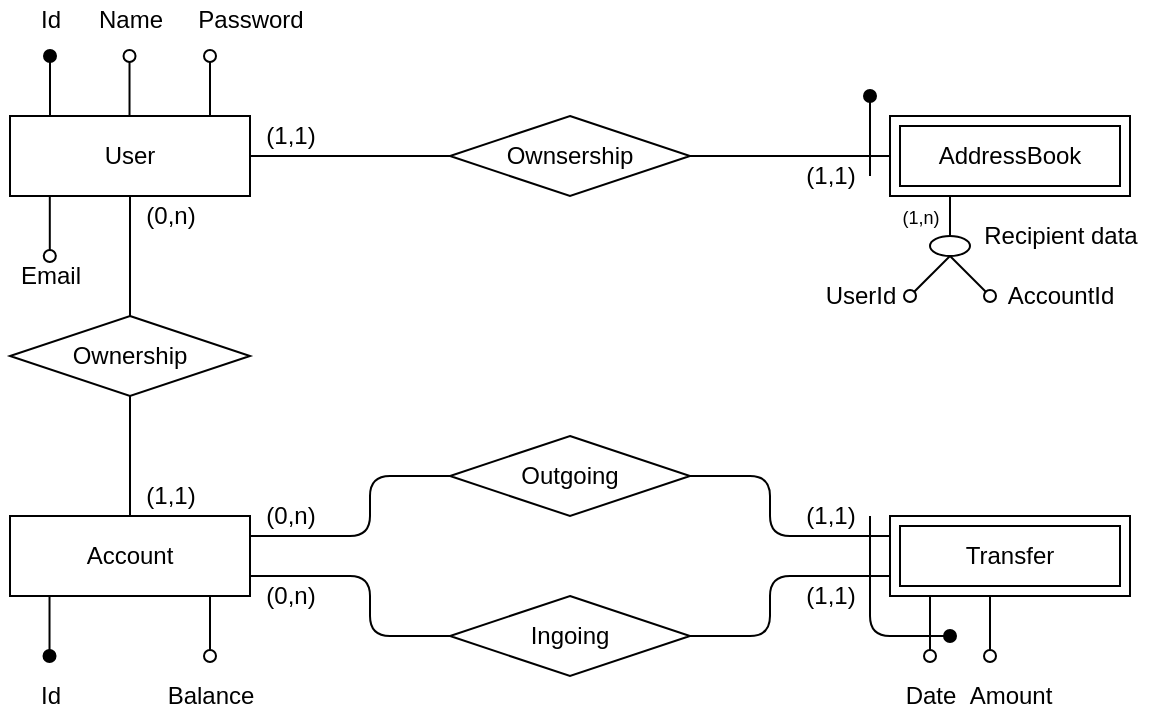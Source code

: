<mxfile version="12.9.13" type="device"><diagram id="C5RBs43oDa-KdzZeNtuy" name="ER"><mxGraphModel dx="749" dy="556" grid="1" gridSize="10" guides="1" tooltips="1" connect="1" arrows="1" fold="1" page="1" pageScale="1" pageWidth="650" pageHeight="425" math="0" shadow="0"><root><mxCell id="WIyWlLk6GJQsqaUBKTNV-0"/><mxCell id="WIyWlLk6GJQsqaUBKTNV-1" parent="WIyWlLk6GJQsqaUBKTNV-0"/><mxCell id="PuKKiE_UmwPGPUZz8DtY-0" value="User" style="rounded=0;whiteSpace=wrap;html=1;" parent="WIyWlLk6GJQsqaUBKTNV-1" vertex="1"><mxGeometry x="40" y="80" width="120" height="40" as="geometry"/></mxCell><mxCell id="PuKKiE_UmwPGPUZz8DtY-1" value="Account" style="rounded=0;whiteSpace=wrap;html=1;" parent="WIyWlLk6GJQsqaUBKTNV-1" vertex="1"><mxGeometry x="40" y="280" width="120" height="40" as="geometry"/></mxCell><mxCell id="PuKKiE_UmwPGPUZz8DtY-3" value="Ownership" style="rhombus;whiteSpace=wrap;html=1;" parent="WIyWlLk6GJQsqaUBKTNV-1" vertex="1"><mxGeometry x="40" y="180" width="120" height="40" as="geometry"/></mxCell><mxCell id="PuKKiE_UmwPGPUZz8DtY-4" value="" style="endArrow=none;html=1;entryX=0.5;entryY=1;entryDx=0;entryDy=0;exitX=0.5;exitY=0;exitDx=0;exitDy=0;" parent="WIyWlLk6GJQsqaUBKTNV-1" source="PuKKiE_UmwPGPUZz8DtY-3" target="PuKKiE_UmwPGPUZz8DtY-0" edge="1"><mxGeometry width="50" height="50" relative="1" as="geometry"><mxPoint x="80" y="190" as="sourcePoint"/><mxPoint x="130" y="140" as="targetPoint"/></mxGeometry></mxCell><mxCell id="PuKKiE_UmwPGPUZz8DtY-6" value="" style="endArrow=none;html=1;entryX=0.5;entryY=1;entryDx=0;entryDy=0;exitX=0.5;exitY=0;exitDx=0;exitDy=0;" parent="WIyWlLk6GJQsqaUBKTNV-1" source="PuKKiE_UmwPGPUZz8DtY-1" target="PuKKiE_UmwPGPUZz8DtY-3" edge="1"><mxGeometry width="50" height="50" relative="1" as="geometry"><mxPoint x="80" y="280" as="sourcePoint"/><mxPoint x="130" y="230" as="targetPoint"/></mxGeometry></mxCell><mxCell id="PuKKiE_UmwPGPUZz8DtY-7" value="Outgoing" style="rhombus;whiteSpace=wrap;html=1;" parent="WIyWlLk6GJQsqaUBKTNV-1" vertex="1"><mxGeometry x="260" y="240" width="120" height="40" as="geometry"/></mxCell><mxCell id="PuKKiE_UmwPGPUZz8DtY-8" value="Ingoing" style="rhombus;whiteSpace=wrap;html=1;" parent="WIyWlLk6GJQsqaUBKTNV-1" vertex="1"><mxGeometry x="260" y="320" width="120" height="40" as="geometry"/></mxCell><mxCell id="PuKKiE_UmwPGPUZz8DtY-9" value="" style="endArrow=none;html=1;entryX=0;entryY=0.5;entryDx=0;entryDy=0;exitX=1;exitY=0.25;exitDx=0;exitDy=0;" parent="WIyWlLk6GJQsqaUBKTNV-1" source="PuKKiE_UmwPGPUZz8DtY-1" target="PuKKiE_UmwPGPUZz8DtY-7" edge="1"><mxGeometry width="50" height="50" relative="1" as="geometry"><mxPoint x="200" y="300" as="sourcePoint"/><mxPoint x="250" y="250" as="targetPoint"/><Array as="points"><mxPoint x="220" y="290"/><mxPoint x="220" y="260"/></Array></mxGeometry></mxCell><mxCell id="PuKKiE_UmwPGPUZz8DtY-10" value="" style="endArrow=none;html=1;exitX=1;exitY=0.75;exitDx=0;exitDy=0;entryX=0;entryY=0.5;entryDx=0;entryDy=0;" parent="WIyWlLk6GJQsqaUBKTNV-1" source="PuKKiE_UmwPGPUZz8DtY-1" target="PuKKiE_UmwPGPUZz8DtY-8" edge="1"><mxGeometry width="50" height="50" relative="1" as="geometry"><mxPoint x="190" y="360" as="sourcePoint"/><mxPoint x="240" y="310" as="targetPoint"/><Array as="points"><mxPoint x="220" y="310"/><mxPoint x="220" y="340"/></Array></mxGeometry></mxCell><mxCell id="PuKKiE_UmwPGPUZz8DtY-11" value="" style="endArrow=none;html=1;exitX=1;exitY=0.5;exitDx=0;exitDy=0;entryX=0;entryY=0.25;entryDx=0;entryDy=0;" parent="WIyWlLk6GJQsqaUBKTNV-1" source="PuKKiE_UmwPGPUZz8DtY-7" edge="1"><mxGeometry width="50" height="50" relative="1" as="geometry"><mxPoint x="410" y="280" as="sourcePoint"/><mxPoint x="480" y="290.0" as="targetPoint"/><Array as="points"><mxPoint x="420" y="260"/><mxPoint x="420" y="290"/></Array></mxGeometry></mxCell><mxCell id="PuKKiE_UmwPGPUZz8DtY-12" value="" style="endArrow=none;html=1;exitX=1;exitY=0.5;exitDx=0;exitDy=0;entryX=0;entryY=0.75;entryDx=0;entryDy=0;" parent="WIyWlLk6GJQsqaUBKTNV-1" source="PuKKiE_UmwPGPUZz8DtY-8" edge="1"><mxGeometry width="50" height="50" relative="1" as="geometry"><mxPoint x="400" y="370" as="sourcePoint"/><mxPoint x="480" y="310.0" as="targetPoint"/><Array as="points"><mxPoint x="420" y="340"/><mxPoint x="420" y="310"/></Array></mxGeometry></mxCell><mxCell id="PuKKiE_UmwPGPUZz8DtY-13" value="" style="endArrow=oval;html=1;rounded=1;endFill=1;exitX=0.5;exitY=0;exitDx=0;exitDy=0;" parent="WIyWlLk6GJQsqaUBKTNV-1" edge="1"><mxGeometry width="50" height="50" relative="1" as="geometry"><mxPoint x="60" y="80" as="sourcePoint"/><mxPoint x="60" y="50" as="targetPoint"/></mxGeometry></mxCell><mxCell id="PuKKiE_UmwPGPUZz8DtY-16" value="" style="endArrow=oval;html=1;rounded=1;endFill=0;exitX=0.75;exitY=0;exitDx=0;exitDy=0;" parent="WIyWlLk6GJQsqaUBKTNV-1" edge="1"><mxGeometry width="50" height="50" relative="1" as="geometry"><mxPoint x="99.76" y="80" as="sourcePoint"/><mxPoint x="99.76" y="50" as="targetPoint"/></mxGeometry></mxCell><mxCell id="PuKKiE_UmwPGPUZz8DtY-19" value="" style="endArrow=oval;html=1;rounded=1;endFill=0;exitX=0.75;exitY=0;exitDx=0;exitDy=0;" parent="WIyWlLk6GJQsqaUBKTNV-1" edge="1"><mxGeometry width="50" height="50" relative="1" as="geometry"><mxPoint x="140.0" y="80" as="sourcePoint"/><mxPoint x="140" y="50" as="targetPoint"/></mxGeometry></mxCell><mxCell id="PuKKiE_UmwPGPUZz8DtY-20" value="Id" style="text;html=1;align=center;verticalAlign=middle;resizable=0;points=[];autosize=1;" parent="WIyWlLk6GJQsqaUBKTNV-1" vertex="1"><mxGeometry x="45" y="22" width="30" height="20" as="geometry"/></mxCell><mxCell id="PuKKiE_UmwPGPUZz8DtY-24" value="Name" style="text;html=1;align=center;verticalAlign=middle;resizable=0;points=[];autosize=1;" parent="WIyWlLk6GJQsqaUBKTNV-1" vertex="1"><mxGeometry x="75" y="22" width="50" height="20" as="geometry"/></mxCell><mxCell id="PuKKiE_UmwPGPUZz8DtY-25" value="Password" style="text;html=1;align=center;verticalAlign=middle;resizable=0;points=[];autosize=1;" parent="WIyWlLk6GJQsqaUBKTNV-1" vertex="1"><mxGeometry x="125" y="22" width="70" height="20" as="geometry"/></mxCell><mxCell id="PuKKiE_UmwPGPUZz8DtY-26" value="" style="endArrow=oval;html=1;rounded=1;endFill=1;exitX=0.25;exitY=1;exitDx=0;exitDy=0;" parent="WIyWlLk6GJQsqaUBKTNV-1" edge="1"><mxGeometry width="50" height="50" relative="1" as="geometry"><mxPoint x="59.76" y="320" as="sourcePoint"/><mxPoint x="59.76" y="350" as="targetPoint"/></mxGeometry></mxCell><mxCell id="PuKKiE_UmwPGPUZz8DtY-27" value="(0,n)" style="text;html=1;align=center;verticalAlign=middle;resizable=0;points=[];autosize=1;" parent="WIyWlLk6GJQsqaUBKTNV-1" vertex="1"><mxGeometry x="100" y="120" width="40" height="20" as="geometry"/></mxCell><mxCell id="PuKKiE_UmwPGPUZz8DtY-28" value="(1,1)" style="text;html=1;align=center;verticalAlign=middle;resizable=0;points=[];autosize=1;" parent="WIyWlLk6GJQsqaUBKTNV-1" vertex="1"><mxGeometry x="100" y="260" width="40" height="20" as="geometry"/></mxCell><mxCell id="PuKKiE_UmwPGPUZz8DtY-29" value="" style="endArrow=oval;html=1;rounded=1;endFill=0;exitX=0.75;exitY=1;exitDx=0;exitDy=0;" parent="WIyWlLk6GJQsqaUBKTNV-1" edge="1"><mxGeometry width="50" height="50" relative="1" as="geometry"><mxPoint x="140" y="320" as="sourcePoint"/><mxPoint x="140" y="350" as="targetPoint"/></mxGeometry></mxCell><mxCell id="PuKKiE_UmwPGPUZz8DtY-30" value="Id" style="text;html=1;align=center;verticalAlign=middle;resizable=0;points=[];autosize=1;" parent="WIyWlLk6GJQsqaUBKTNV-1" vertex="1"><mxGeometry x="45" y="360" width="30" height="20" as="geometry"/></mxCell><mxCell id="PuKKiE_UmwPGPUZz8DtY-31" value="Balance" style="text;html=1;align=center;verticalAlign=middle;resizable=0;points=[];autosize=1;" parent="WIyWlLk6GJQsqaUBKTNV-1" vertex="1"><mxGeometry x="110" y="360" width="60" height="20" as="geometry"/></mxCell><mxCell id="PuKKiE_UmwPGPUZz8DtY-33" value="(0,n)" style="text;html=1;align=center;verticalAlign=middle;resizable=0;points=[];autosize=1;" parent="WIyWlLk6GJQsqaUBKTNV-1" vertex="1"><mxGeometry x="160" y="270" width="40" height="20" as="geometry"/></mxCell><mxCell id="PuKKiE_UmwPGPUZz8DtY-34" value="(0,n)" style="text;html=1;align=center;verticalAlign=middle;resizable=0;points=[];autosize=1;" parent="WIyWlLk6GJQsqaUBKTNV-1" vertex="1"><mxGeometry x="160" y="310" width="40" height="20" as="geometry"/></mxCell><mxCell id="PuKKiE_UmwPGPUZz8DtY-35" value="(1,1)" style="text;html=1;align=center;verticalAlign=middle;resizable=0;points=[];autosize=1;" parent="WIyWlLk6GJQsqaUBKTNV-1" vertex="1"><mxGeometry x="430" y="310" width="40" height="20" as="geometry"/></mxCell><mxCell id="PuKKiE_UmwPGPUZz8DtY-36" value="(1,1)" style="text;html=1;align=center;verticalAlign=middle;resizable=0;points=[];autosize=1;" parent="WIyWlLk6GJQsqaUBKTNV-1" vertex="1"><mxGeometry x="430" y="270" width="40" height="20" as="geometry"/></mxCell><mxCell id="PuKKiE_UmwPGPUZz8DtY-37" value="" style="endArrow=oval;html=1;rounded=1;endFill=0;exitX=0.25;exitY=1;exitDx=0;exitDy=0;" parent="WIyWlLk6GJQsqaUBKTNV-1" edge="1"><mxGeometry width="50" height="50" relative="1" as="geometry"><mxPoint x="500" y="320.0" as="sourcePoint"/><mxPoint x="500" y="350.0" as="targetPoint"/></mxGeometry></mxCell><mxCell id="PuKKiE_UmwPGPUZz8DtY-38" value="" style="endArrow=oval;html=1;rounded=1;endFill=0;exitX=0.25;exitY=1;exitDx=0;exitDy=0;" parent="WIyWlLk6GJQsqaUBKTNV-1" edge="1"><mxGeometry width="50" height="50" relative="1" as="geometry"><mxPoint x="530" y="320.0" as="sourcePoint"/><mxPoint x="530" y="350.0" as="targetPoint"/></mxGeometry></mxCell><mxCell id="PuKKiE_UmwPGPUZz8DtY-41" value="" style="endArrow=oval;html=1;rounded=1;endFill=1;exitX=0.25;exitY=1;exitDx=0;exitDy=0;" parent="WIyWlLk6GJQsqaUBKTNV-1" edge="1"><mxGeometry width="50" height="50" relative="1" as="geometry"><mxPoint x="470" y="280.0" as="sourcePoint"/><mxPoint x="510" y="340" as="targetPoint"/><Array as="points"><mxPoint x="470" y="340"/></Array></mxGeometry></mxCell><mxCell id="PuKKiE_UmwPGPUZz8DtY-46" value="Date" style="text;html=1;align=center;verticalAlign=middle;resizable=0;points=[];autosize=1;" parent="WIyWlLk6GJQsqaUBKTNV-1" vertex="1"><mxGeometry x="480" y="360" width="40" height="20" as="geometry"/></mxCell><mxCell id="PuKKiE_UmwPGPUZz8DtY-47" value="Amount" style="text;html=1;align=center;verticalAlign=middle;resizable=0;points=[];autosize=1;" parent="WIyWlLk6GJQsqaUBKTNV-1" vertex="1"><mxGeometry x="510" y="360" width="60" height="20" as="geometry"/></mxCell><mxCell id="GuyVWM0a7it4ADwMBtFW-1" value="Transfer" style="shape=ext;margin=3;double=1;whiteSpace=wrap;html=1;align=center;" parent="WIyWlLk6GJQsqaUBKTNV-1" vertex="1"><mxGeometry x="480" y="280" width="120" height="40" as="geometry"/></mxCell><mxCell id="s60Wco-VQgOFe05iesaH-1" value="Ownsership" style="rhombus;whiteSpace=wrap;html=1;" parent="WIyWlLk6GJQsqaUBKTNV-1" vertex="1"><mxGeometry x="260" y="80" width="120" height="40" as="geometry"/></mxCell><mxCell id="s60Wco-VQgOFe05iesaH-3" value="" style="endArrow=none;html=1;exitX=1;exitY=0.5;exitDx=0;exitDy=0;entryX=0;entryY=0.5;entryDx=0;entryDy=0;" parent="WIyWlLk6GJQsqaUBKTNV-1" source="PuKKiE_UmwPGPUZz8DtY-0" target="s60Wco-VQgOFe05iesaH-1" edge="1"><mxGeometry width="50" height="50" relative="1" as="geometry"><mxPoint x="170" y="160" as="sourcePoint"/><mxPoint x="220" y="140" as="targetPoint"/><Array as="points"/></mxGeometry></mxCell><mxCell id="s60Wco-VQgOFe05iesaH-5" value="(1,1)" style="text;html=1;align=center;verticalAlign=middle;resizable=0;points=[];autosize=1;" parent="WIyWlLk6GJQsqaUBKTNV-1" vertex="1"><mxGeometry x="160" y="80" width="40" height="20" as="geometry"/></mxCell><mxCell id="s60Wco-VQgOFe05iesaH-9" value="" style="endArrow=oval;html=1;rounded=1;endFill=0;" parent="WIyWlLk6GJQsqaUBKTNV-1" edge="1"><mxGeometry width="50" height="50" relative="1" as="geometry"><mxPoint x="59.9" y="120" as="sourcePoint"/><mxPoint x="59.9" y="150.0" as="targetPoint"/></mxGeometry></mxCell><mxCell id="s60Wco-VQgOFe05iesaH-10" value="Email" style="text;html=1;align=center;verticalAlign=middle;resizable=0;points=[];autosize=1;" parent="WIyWlLk6GJQsqaUBKTNV-1" vertex="1"><mxGeometry x="35" y="150" width="50" height="20" as="geometry"/></mxCell><mxCell id="s60Wco-VQgOFe05iesaH-14" value="" style="endArrow=none;html=1;exitX=0;exitY=0.5;exitDx=0;exitDy=0;entryX=1;entryY=0.5;entryDx=0;entryDy=0;" parent="WIyWlLk6GJQsqaUBKTNV-1" source="s60Wco-VQgOFe05iesaH-15" target="s60Wco-VQgOFe05iesaH-1" edge="1"><mxGeometry width="50" height="50" relative="1" as="geometry"><mxPoint x="490.12" y="120.24" as="sourcePoint"/><mxPoint x="440" y="140" as="targetPoint"/><Array as="points"/></mxGeometry></mxCell><mxCell id="s60Wco-VQgOFe05iesaH-15" value="AddressBook" style="shape=ext;margin=3;double=1;whiteSpace=wrap;html=1;align=center;" parent="WIyWlLk6GJQsqaUBKTNV-1" vertex="1"><mxGeometry x="480" y="80" width="120" height="40" as="geometry"/></mxCell><mxCell id="s60Wco-VQgOFe05iesaH-16" value="(1,1)" style="text;html=1;align=center;verticalAlign=middle;resizable=0;points=[];autosize=1;" parent="WIyWlLk6GJQsqaUBKTNV-1" vertex="1"><mxGeometry x="430" y="100" width="40" height="20" as="geometry"/></mxCell><mxCell id="m_pOlUjHomqY4JfUGShH-0" value="" style="endArrow=oval;html=1;rounded=1;endFill=1;exitX=0.25;exitY=1;exitDx=0;exitDy=0;" edge="1" parent="WIyWlLk6GJQsqaUBKTNV-1"><mxGeometry width="50" height="50" relative="1" as="geometry"><mxPoint x="470" y="110.0" as="sourcePoint"/><mxPoint x="470" y="70" as="targetPoint"/><Array as="points"/></mxGeometry></mxCell><mxCell id="m_pOlUjHomqY4JfUGShH-3" value="" style="endArrow=none;html=1;entryX=0.25;entryY=1;entryDx=0;entryDy=0;" edge="1" parent="WIyWlLk6GJQsqaUBKTNV-1" target="s60Wco-VQgOFe05iesaH-15"><mxGeometry width="50" height="50" relative="1" as="geometry"><mxPoint x="510" y="140" as="sourcePoint"/><mxPoint x="510" y="130" as="targetPoint"/></mxGeometry></mxCell><mxCell id="m_pOlUjHomqY4JfUGShH-4" value="" style="ellipse;whiteSpace=wrap;html=1;" vertex="1" parent="WIyWlLk6GJQsqaUBKTNV-1"><mxGeometry x="500" y="140" width="20" height="10" as="geometry"/></mxCell><mxCell id="m_pOlUjHomqY4JfUGShH-5" value="" style="endArrow=oval;html=1;endFill=0;exitX=0.5;exitY=1;exitDx=0;exitDy=0;" edge="1" parent="WIyWlLk6GJQsqaUBKTNV-1" source="m_pOlUjHomqY4JfUGShH-4"><mxGeometry width="50" height="50" relative="1" as="geometry"><mxPoint x="490.12" y="180" as="sourcePoint"/><mxPoint x="490" y="170" as="targetPoint"/></mxGeometry></mxCell><mxCell id="m_pOlUjHomqY4JfUGShH-6" value="" style="endArrow=oval;html=1;endFill=0;exitX=0.5;exitY=1;exitDx=0;exitDy=0;" edge="1" parent="WIyWlLk6GJQsqaUBKTNV-1" source="m_pOlUjHomqY4JfUGShH-4"><mxGeometry width="50" height="50" relative="1" as="geometry"><mxPoint x="550" y="180" as="sourcePoint"/><mxPoint x="530" y="170" as="targetPoint"/></mxGeometry></mxCell><mxCell id="m_pOlUjHomqY4JfUGShH-7" value="Recipient data" style="text;html=1;align=center;verticalAlign=middle;resizable=0;points=[];autosize=1;" vertex="1" parent="WIyWlLk6GJQsqaUBKTNV-1"><mxGeometry x="520" y="130" width="90" height="20" as="geometry"/></mxCell><mxCell id="m_pOlUjHomqY4JfUGShH-8" value="AccountId" style="text;html=1;align=center;verticalAlign=middle;resizable=0;points=[];autosize=1;" vertex="1" parent="WIyWlLk6GJQsqaUBKTNV-1"><mxGeometry x="530" y="160" width="70" height="20" as="geometry"/></mxCell><mxCell id="m_pOlUjHomqY4JfUGShH-9" value="UserId" style="text;html=1;align=center;verticalAlign=middle;resizable=0;points=[];autosize=1;" vertex="1" parent="WIyWlLk6GJQsqaUBKTNV-1"><mxGeometry x="440" y="160" width="50" height="20" as="geometry"/></mxCell><mxCell id="m_pOlUjHomqY4JfUGShH-10" value="&lt;font style=&quot;font-size: 9px&quot;&gt;(1,n)&lt;/font&gt;" style="text;html=1;align=center;verticalAlign=middle;resizable=0;points=[];autosize=1;" vertex="1" parent="WIyWlLk6GJQsqaUBKTNV-1"><mxGeometry x="480" y="120" width="30" height="20" as="geometry"/></mxCell></root></mxGraphModel></diagram></mxfile>